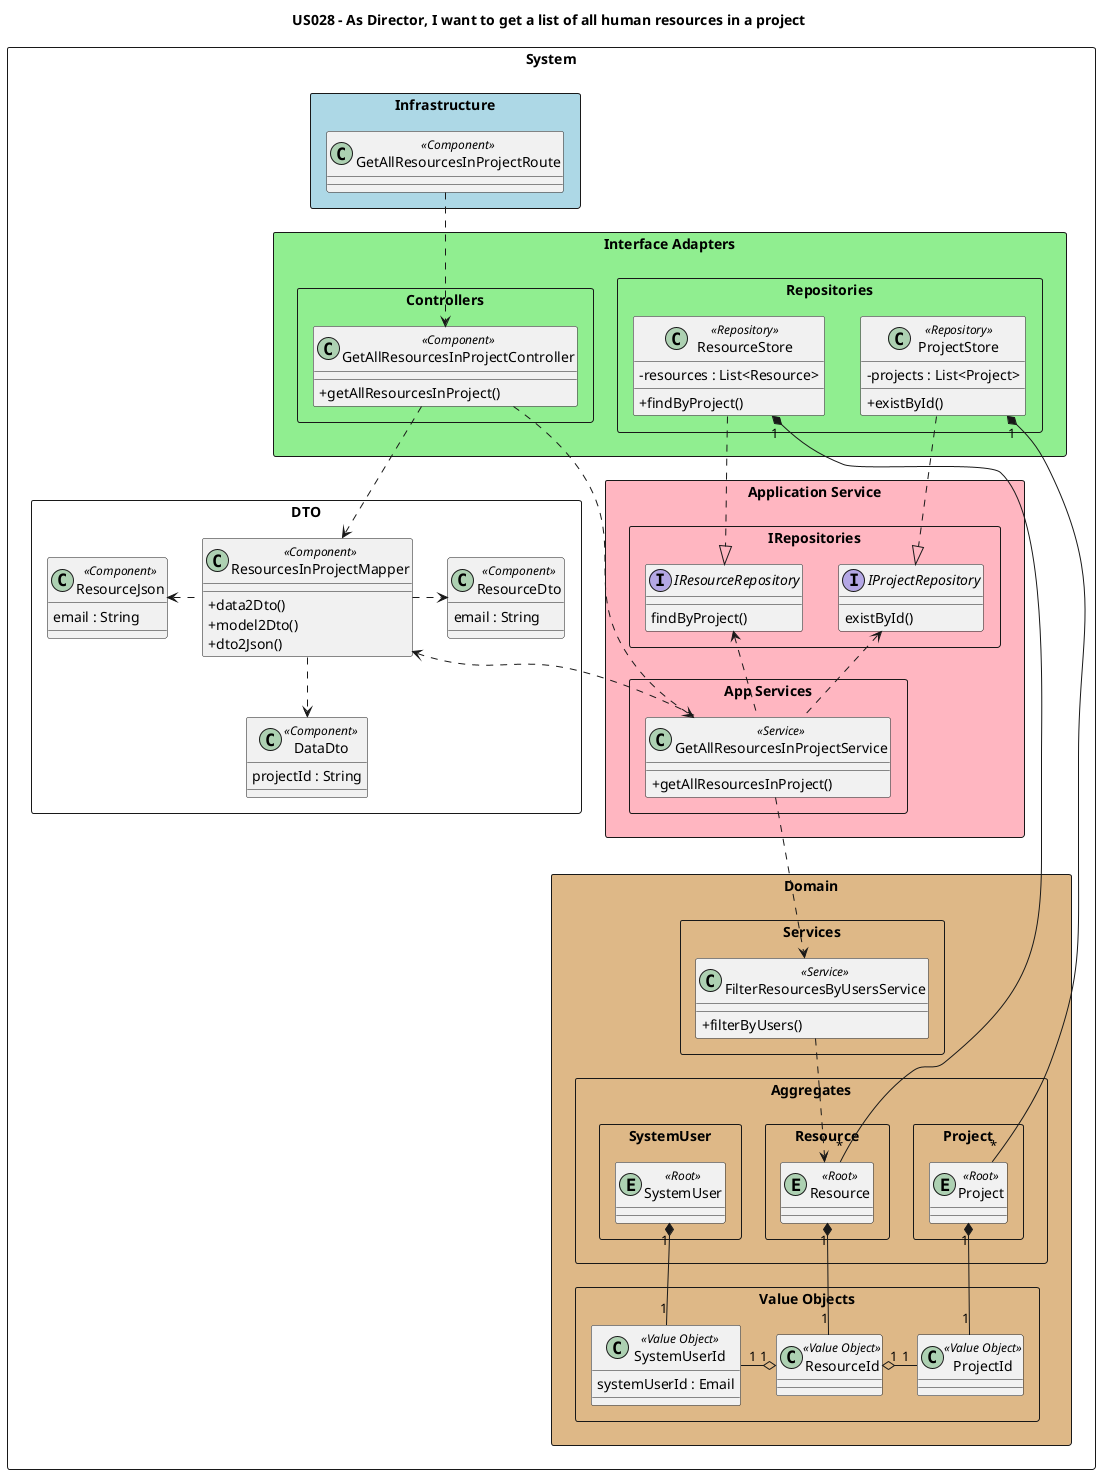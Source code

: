 @startuml
'https://plantuml.com/class-diagram

skinparam classAttributeIconSize 0

title US028 - As Director, I want to get a list of all human resources in a project

package "System" <<Rectangle>> {

package "Infrastructure" <<Rectangle>> #lightblue  {
class "GetAllResourcesInProjectRoute" as route << Component >>
}

package "Interface Adapters" <<Rectangle>> #lightgreen {
package "Controllers" <<rectangle>>{
class "GetAllResourcesInProjectController" as ctrl << Component >> {
+getAllResourcesInProject()
}
}
package "Repositories" <<rectangle>>{
class "ResourceStore" as rStore <<Repository>> {
-resources : List<Resource>
+findByProject()
}
class "ProjectStore" as pStore <<Repository>> {
-projects : List<Project>
+existById()
}
}
}

package "Application Service" <<Rectangle>> #lightpink{
package "App Services" <<rectangle>>{
class "GetAllResourcesInProjectService" as srv <<Service>> {
+getAllResourcesInProject()
}
}
package "IRepositories" <<rectangle>>{
interface "IProjectRepository" as projRepo{
existById()
}
interface "IResourceRepository" as resRepo{
findByProject()
}
}
}

package "Domain" <<Rectangle>> #burlywood{

package "Aggregates" <<Rectangle>>{
package "Project" <<Rectangle>>{
entity "Project" as proj << Root >>
}

package "Resource" <<Rectangle>>{
entity "Resource" as res << Root >>
}

package "SystemUser" <<Rectangle>>{
entity "SystemUser" as user << Root >>
}
}

package "Value Objects" <<Rectangle>>{
class "SystemUserId" as userId << Value Object >> {
systemUserId : Email
}
class "ResourceId" as resId << Value Object >>
class "ProjectId" as pId << Value Object >>
}

package "Services" <<Rectangle>>{
class "FilterResourcesByUsersService" as dsrv <<Service>>{
+filterByUsers()
}
}
}

package "DTO" <<Rectangle>>{
class "ResourcesInProjectMapper" as map << Component >>{
+data2Dto()
+model2Dto()
+dto2Json()
}
class "DataDto" as dataDto << Component >>{
projectId : String
}
class "ResourceDto" as dto << Component >>{
email : String
}
class "ResourceJson" as json << Component >>{
email : String
}
}
}

res "1"*-d-"1" resId
proj "1"*-d-"1" pId
user "1"*-d-"1" userId
resId "1" o- "1" pId
resId "1" o- "1" userId

projRepo <|.u. pStore
resRepo <|.u. rStore

rStore "1"*--"*" res
pStore "1"*--"*" proj

srv .u.> projRepo
srv .u.> resRepo
srv ...> dsrv
srv .u.> map

dsrv ..> res

map ..> dataDto
map .r.> dto
map .l.> json

ctrl .d.> srv
ctrl .d.> map

route .d.> ctrl

@enduml